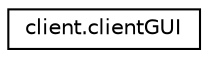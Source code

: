digraph "Graphical Class Hierarchy"
{
  edge [fontname="Helvetica",fontsize="10",labelfontname="Helvetica",labelfontsize="10"];
  node [fontname="Helvetica",fontsize="10",shape=record];
  rankdir="LR";
  Node1 [label="client.clientGUI",height=0.2,width=0.4,color="black", fillcolor="white", style="filled",URL="$interfaceclient_1_1client_g_u_i.html"];
}
